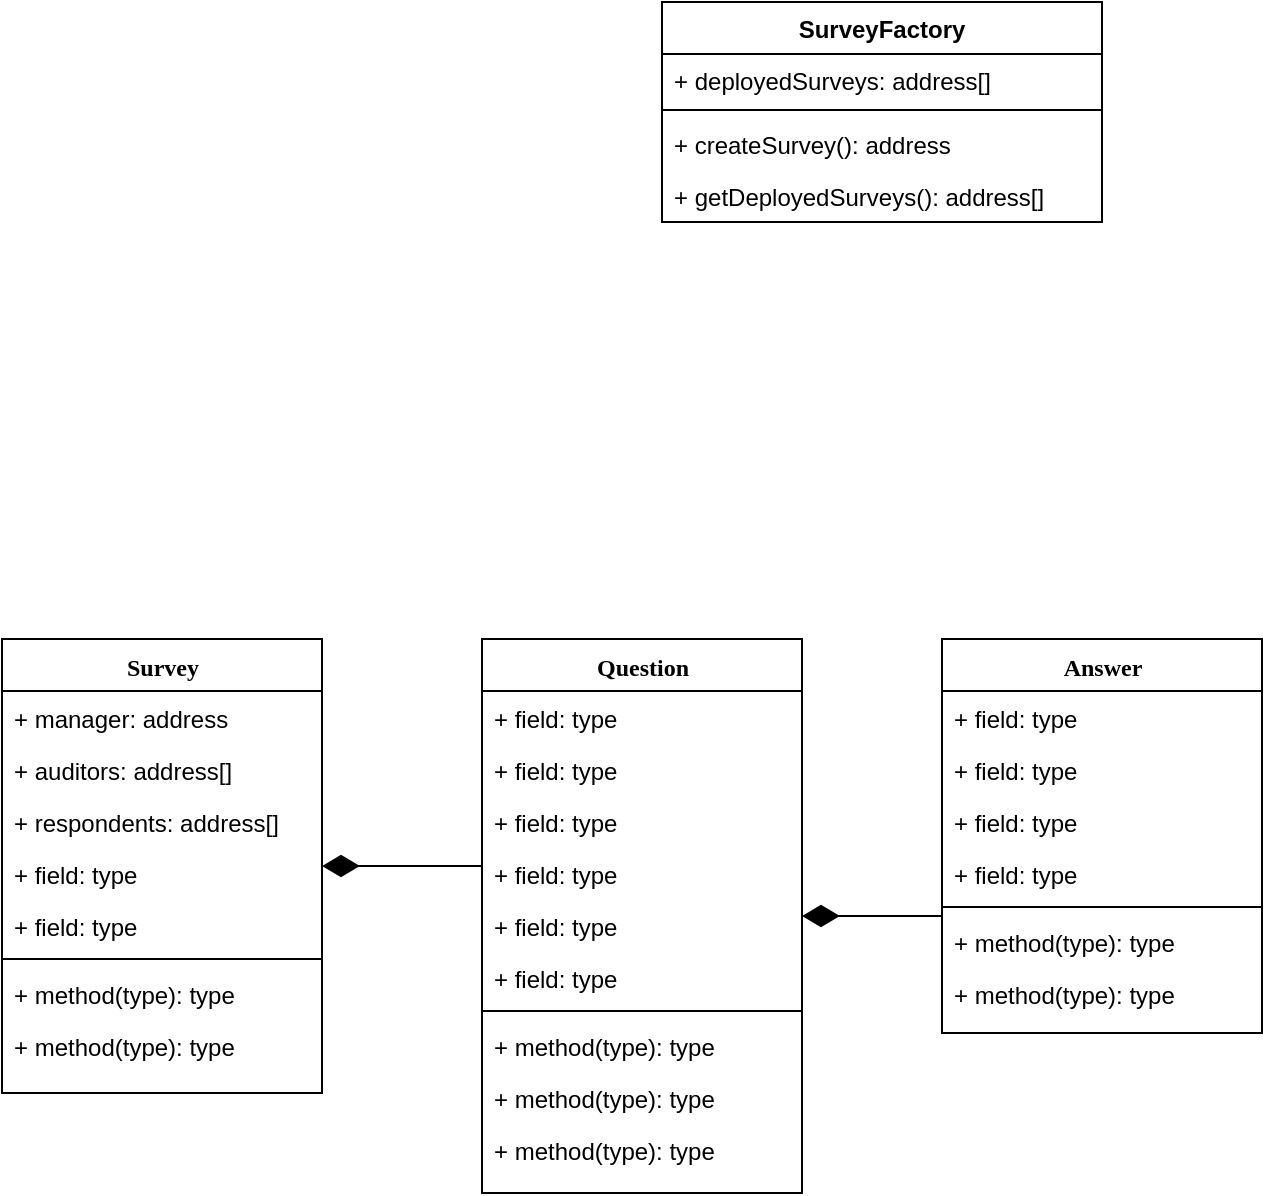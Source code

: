 <mxfile version="12.0.2" type="github" pages="1"><diagram id="fcifJbtDP7QPYl9Z5_X_" name="Page-1"><mxGraphModel dx="1213" dy="834" grid="1" gridSize="10" guides="1" tooltips="1" connect="1" arrows="1" fold="1" page="1" pageScale="1" pageWidth="850" pageHeight="1100" math="0" shadow="0"><root><mxCell id="0"/><mxCell id="1" parent="0"/><mxCell id="XaAqY8g9s356NiVA7sZ3-2" value="Survey" style="swimlane;html=1;fontStyle=1;align=center;verticalAlign=top;childLayout=stackLayout;horizontal=1;startSize=26;horizontalStack=0;resizeParent=1;resizeLast=0;collapsible=1;marginBottom=0;swimlaneFillColor=#ffffff;rounded=0;shadow=0;comic=0;labelBackgroundColor=none;strokeColor=#000000;strokeWidth=1;fillColor=none;fontFamily=Verdana;fontSize=12;fontColor=#000000;" parent="1" vertex="1"><mxGeometry x="160" y="467.5" width="160" height="227" as="geometry"/></mxCell><mxCell id="XaAqY8g9s356NiVA7sZ3-3" value="+ manager: address&lt;br&gt;" style="text;html=1;strokeColor=none;fillColor=none;align=left;verticalAlign=top;spacingLeft=4;spacingRight=4;whiteSpace=wrap;overflow=hidden;rotatable=0;points=[[0,0.5],[1,0.5]];portConstraint=eastwest;" parent="XaAqY8g9s356NiVA7sZ3-2" vertex="1"><mxGeometry y="26" width="160" height="26" as="geometry"/></mxCell><mxCell id="XaAqY8g9s356NiVA7sZ3-4" value="+ auditors: address[]" style="text;html=1;strokeColor=none;fillColor=none;align=left;verticalAlign=top;spacingLeft=4;spacingRight=4;whiteSpace=wrap;overflow=hidden;rotatable=0;points=[[0,0.5],[1,0.5]];portConstraint=eastwest;" parent="XaAqY8g9s356NiVA7sZ3-2" vertex="1"><mxGeometry y="52" width="160" height="26" as="geometry"/></mxCell><mxCell id="XaAqY8g9s356NiVA7sZ3-5" value="+ respondents: address[]" style="text;html=1;strokeColor=none;fillColor=none;align=left;verticalAlign=top;spacingLeft=4;spacingRight=4;whiteSpace=wrap;overflow=hidden;rotatable=0;points=[[0,0.5],[1,0.5]];portConstraint=eastwest;" parent="XaAqY8g9s356NiVA7sZ3-2" vertex="1"><mxGeometry y="78" width="160" height="26" as="geometry"/></mxCell><mxCell id="XaAqY8g9s356NiVA7sZ3-6" value="+ field: type" style="text;html=1;strokeColor=none;fillColor=none;align=left;verticalAlign=top;spacingLeft=4;spacingRight=4;whiteSpace=wrap;overflow=hidden;rotatable=0;points=[[0,0.5],[1,0.5]];portConstraint=eastwest;" parent="XaAqY8g9s356NiVA7sZ3-2" vertex="1"><mxGeometry y="104" width="160" height="26" as="geometry"/></mxCell><mxCell id="XaAqY8g9s356NiVA7sZ3-7" value="+ field: type" style="text;html=1;strokeColor=none;fillColor=none;align=left;verticalAlign=top;spacingLeft=4;spacingRight=4;whiteSpace=wrap;overflow=hidden;rotatable=0;points=[[0,0.5],[1,0.5]];portConstraint=eastwest;" parent="XaAqY8g9s356NiVA7sZ3-2" vertex="1"><mxGeometry y="130" width="160" height="26" as="geometry"/></mxCell><mxCell id="XaAqY8g9s356NiVA7sZ3-8" value="" style="line;html=1;strokeWidth=1;fillColor=none;align=left;verticalAlign=middle;spacingTop=-1;spacingLeft=3;spacingRight=3;rotatable=0;labelPosition=right;points=[];portConstraint=eastwest;" parent="XaAqY8g9s356NiVA7sZ3-2" vertex="1"><mxGeometry y="156" width="160" height="8" as="geometry"/></mxCell><mxCell id="XaAqY8g9s356NiVA7sZ3-9" value="+ method(type): type" style="text;html=1;strokeColor=none;fillColor=none;align=left;verticalAlign=top;spacingLeft=4;spacingRight=4;whiteSpace=wrap;overflow=hidden;rotatable=0;points=[[0,0.5],[1,0.5]];portConstraint=eastwest;" parent="XaAqY8g9s356NiVA7sZ3-2" vertex="1"><mxGeometry y="164" width="160" height="26" as="geometry"/></mxCell><mxCell id="XaAqY8g9s356NiVA7sZ3-10" value="+ method(type): type" style="text;html=1;strokeColor=none;fillColor=none;align=left;verticalAlign=top;spacingLeft=4;spacingRight=4;whiteSpace=wrap;overflow=hidden;rotatable=0;points=[[0,0.5],[1,0.5]];portConstraint=eastwest;" parent="XaAqY8g9s356NiVA7sZ3-2" vertex="1"><mxGeometry y="190" width="160" height="26" as="geometry"/></mxCell><mxCell id="XaAqY8g9s356NiVA7sZ3-11" style="edgeStyle=elbowEdgeStyle;html=1;labelBackgroundColor=none;startFill=1;startSize=16;endArrow=none;endFill=0;endSize=16;fontFamily=Verdana;fontSize=12;elbow=vertical;startArrow=diamondThin;" parent="1" source="XaAqY8g9s356NiVA7sZ3-12" target="XaAqY8g9s356NiVA7sZ3-23" edge="1"><mxGeometry relative="1" as="geometry"><Array as="points"><mxPoint x="760" y="584.5"/></Array></mxGeometry></mxCell><mxCell id="XaAqY8g9s356NiVA7sZ3-12" value="Question" style="swimlane;html=1;fontStyle=1;align=center;verticalAlign=top;childLayout=stackLayout;horizontal=1;startSize=26;horizontalStack=0;resizeParent=1;resizeLast=0;collapsible=1;marginBottom=0;swimlaneFillColor=#ffffff;rounded=0;shadow=0;comic=0;labelBackgroundColor=none;strokeColor=#000000;strokeWidth=1;fillColor=none;fontFamily=Verdana;fontSize=12;fontColor=#000000;" parent="1" vertex="1"><mxGeometry x="400" y="467.5" width="160" height="277" as="geometry"/></mxCell><mxCell id="XaAqY8g9s356NiVA7sZ3-13" value="+ field: type" style="text;html=1;strokeColor=none;fillColor=none;align=left;verticalAlign=top;spacingLeft=4;spacingRight=4;whiteSpace=wrap;overflow=hidden;rotatable=0;points=[[0,0.5],[1,0.5]];portConstraint=eastwest;" parent="XaAqY8g9s356NiVA7sZ3-12" vertex="1"><mxGeometry y="26" width="160" height="26" as="geometry"/></mxCell><mxCell id="XaAqY8g9s356NiVA7sZ3-14" value="+ field: type" style="text;html=1;strokeColor=none;fillColor=none;align=left;verticalAlign=top;spacingLeft=4;spacingRight=4;whiteSpace=wrap;overflow=hidden;rotatable=0;points=[[0,0.5],[1,0.5]];portConstraint=eastwest;" parent="XaAqY8g9s356NiVA7sZ3-12" vertex="1"><mxGeometry y="52" width="160" height="26" as="geometry"/></mxCell><mxCell id="XaAqY8g9s356NiVA7sZ3-15" value="+ field: type" style="text;html=1;strokeColor=none;fillColor=none;align=left;verticalAlign=top;spacingLeft=4;spacingRight=4;whiteSpace=wrap;overflow=hidden;rotatable=0;points=[[0,0.5],[1,0.5]];portConstraint=eastwest;" parent="XaAqY8g9s356NiVA7sZ3-12" vertex="1"><mxGeometry y="78" width="160" height="26" as="geometry"/></mxCell><mxCell id="XaAqY8g9s356NiVA7sZ3-16" value="+ field: type" style="text;html=1;strokeColor=none;fillColor=none;align=left;verticalAlign=top;spacingLeft=4;spacingRight=4;whiteSpace=wrap;overflow=hidden;rotatable=0;points=[[0,0.5],[1,0.5]];portConstraint=eastwest;" parent="XaAqY8g9s356NiVA7sZ3-12" vertex="1"><mxGeometry y="104" width="160" height="26" as="geometry"/></mxCell><mxCell id="XaAqY8g9s356NiVA7sZ3-17" value="+ field: type" style="text;html=1;strokeColor=none;fillColor=none;align=left;verticalAlign=top;spacingLeft=4;spacingRight=4;whiteSpace=wrap;overflow=hidden;rotatable=0;points=[[0,0.5],[1,0.5]];portConstraint=eastwest;" parent="XaAqY8g9s356NiVA7sZ3-12" vertex="1"><mxGeometry y="130" width="160" height="26" as="geometry"/></mxCell><mxCell id="XaAqY8g9s356NiVA7sZ3-18" value="+ field: type" style="text;html=1;strokeColor=none;fillColor=none;align=left;verticalAlign=top;spacingLeft=4;spacingRight=4;whiteSpace=wrap;overflow=hidden;rotatable=0;points=[[0,0.5],[1,0.5]];portConstraint=eastwest;" parent="XaAqY8g9s356NiVA7sZ3-12" vertex="1"><mxGeometry y="156" width="160" height="26" as="geometry"/></mxCell><mxCell id="XaAqY8g9s356NiVA7sZ3-19" value="" style="line;html=1;strokeWidth=1;fillColor=none;align=left;verticalAlign=middle;spacingTop=-1;spacingLeft=3;spacingRight=3;rotatable=0;labelPosition=right;points=[];portConstraint=eastwest;" parent="XaAqY8g9s356NiVA7sZ3-12" vertex="1"><mxGeometry y="182" width="160" height="8" as="geometry"/></mxCell><mxCell id="XaAqY8g9s356NiVA7sZ3-20" value="+ method(type): type" style="text;html=1;strokeColor=none;fillColor=none;align=left;verticalAlign=top;spacingLeft=4;spacingRight=4;whiteSpace=wrap;overflow=hidden;rotatable=0;points=[[0,0.5],[1,0.5]];portConstraint=eastwest;" parent="XaAqY8g9s356NiVA7sZ3-12" vertex="1"><mxGeometry y="190" width="160" height="26" as="geometry"/></mxCell><mxCell id="XaAqY8g9s356NiVA7sZ3-21" value="+ method(type): type" style="text;html=1;strokeColor=none;fillColor=none;align=left;verticalAlign=top;spacingLeft=4;spacingRight=4;whiteSpace=wrap;overflow=hidden;rotatable=0;points=[[0,0.5],[1,0.5]];portConstraint=eastwest;" parent="XaAqY8g9s356NiVA7sZ3-12" vertex="1"><mxGeometry y="216" width="160" height="26" as="geometry"/></mxCell><mxCell id="XaAqY8g9s356NiVA7sZ3-22" value="+ method(type): type" style="text;html=1;strokeColor=none;fillColor=none;align=left;verticalAlign=top;spacingLeft=4;spacingRight=4;whiteSpace=wrap;overflow=hidden;rotatable=0;points=[[0,0.5],[1,0.5]];portConstraint=eastwest;" parent="XaAqY8g9s356NiVA7sZ3-12" vertex="1"><mxGeometry y="242" width="160" height="26" as="geometry"/></mxCell><mxCell id="XaAqY8g9s356NiVA7sZ3-23" value="Answer" style="swimlane;html=1;fontStyle=1;align=center;verticalAlign=top;childLayout=stackLayout;horizontal=1;startSize=26;horizontalStack=0;resizeParent=1;resizeLast=0;collapsible=1;marginBottom=0;swimlaneFillColor=#ffffff;rounded=0;shadow=0;comic=0;labelBackgroundColor=none;strokeColor=#000000;strokeWidth=1;fillColor=none;fontFamily=Verdana;fontSize=12;fontColor=#000000;" parent="1" vertex="1"><mxGeometry x="630" y="467.5" width="160" height="197" as="geometry"/></mxCell><mxCell id="XaAqY8g9s356NiVA7sZ3-24" value="+ field: type" style="text;html=1;strokeColor=none;fillColor=none;align=left;verticalAlign=top;spacingLeft=4;spacingRight=4;whiteSpace=wrap;overflow=hidden;rotatable=0;points=[[0,0.5],[1,0.5]];portConstraint=eastwest;" parent="XaAqY8g9s356NiVA7sZ3-23" vertex="1"><mxGeometry y="26" width="160" height="26" as="geometry"/></mxCell><mxCell id="XaAqY8g9s356NiVA7sZ3-25" value="+ field: type" style="text;html=1;strokeColor=none;fillColor=none;align=left;verticalAlign=top;spacingLeft=4;spacingRight=4;whiteSpace=wrap;overflow=hidden;rotatable=0;points=[[0,0.5],[1,0.5]];portConstraint=eastwest;" parent="XaAqY8g9s356NiVA7sZ3-23" vertex="1"><mxGeometry y="52" width="160" height="26" as="geometry"/></mxCell><mxCell id="XaAqY8g9s356NiVA7sZ3-26" value="+ field: type" style="text;html=1;strokeColor=none;fillColor=none;align=left;verticalAlign=top;spacingLeft=4;spacingRight=4;whiteSpace=wrap;overflow=hidden;rotatable=0;points=[[0,0.5],[1,0.5]];portConstraint=eastwest;" parent="XaAqY8g9s356NiVA7sZ3-23" vertex="1"><mxGeometry y="78" width="160" height="26" as="geometry"/></mxCell><mxCell id="XaAqY8g9s356NiVA7sZ3-27" value="+ field: type" style="text;html=1;strokeColor=none;fillColor=none;align=left;verticalAlign=top;spacingLeft=4;spacingRight=4;whiteSpace=wrap;overflow=hidden;rotatable=0;points=[[0,0.5],[1,0.5]];portConstraint=eastwest;" parent="XaAqY8g9s356NiVA7sZ3-23" vertex="1"><mxGeometry y="104" width="160" height="26" as="geometry"/></mxCell><mxCell id="XaAqY8g9s356NiVA7sZ3-28" value="" style="line;html=1;strokeWidth=1;fillColor=none;align=left;verticalAlign=middle;spacingTop=-1;spacingLeft=3;spacingRight=3;rotatable=0;labelPosition=right;points=[];portConstraint=eastwest;" parent="XaAqY8g9s356NiVA7sZ3-23" vertex="1"><mxGeometry y="130" width="160" height="8" as="geometry"/></mxCell><mxCell id="XaAqY8g9s356NiVA7sZ3-29" value="+ method(type): type" style="text;html=1;strokeColor=none;fillColor=none;align=left;verticalAlign=top;spacingLeft=4;spacingRight=4;whiteSpace=wrap;overflow=hidden;rotatable=0;points=[[0,0.5],[1,0.5]];portConstraint=eastwest;" parent="XaAqY8g9s356NiVA7sZ3-23" vertex="1"><mxGeometry y="138" width="160" height="26" as="geometry"/></mxCell><mxCell id="XaAqY8g9s356NiVA7sZ3-30" value="+ method(type): type" style="text;html=1;strokeColor=none;fillColor=none;align=left;verticalAlign=top;spacingLeft=4;spacingRight=4;whiteSpace=wrap;overflow=hidden;rotatable=0;points=[[0,0.5],[1,0.5]];portConstraint=eastwest;" parent="XaAqY8g9s356NiVA7sZ3-23" vertex="1"><mxGeometry y="164" width="160" height="26" as="geometry"/></mxCell><mxCell id="XaAqY8g9s356NiVA7sZ3-31" value="" style="edgeStyle=elbowEdgeStyle;html=1;labelBackgroundColor=none;startFill=1;startSize=16;endArrow=none;endFill=0;endSize=16;fontFamily=Verdana;fontSize=12;elbow=vertical;startArrow=diamondThin;" parent="1" source="XaAqY8g9s356NiVA7sZ3-2" target="XaAqY8g9s356NiVA7sZ3-12" edge="1"><mxGeometry x="0.778" y="7" relative="1" as="geometry"><mxPoint x="320" y="644.382" as="sourcePoint"/><Array as="points"><mxPoint x="450" y="584.5"/></Array><mxPoint as="offset"/></mxGeometry></mxCell><mxCell id="XaAqY8g9s356NiVA7sZ3-36" value="SurveyFactory" style="swimlane;fontStyle=1;align=center;verticalAlign=top;childLayout=stackLayout;horizontal=1;startSize=26;horizontalStack=0;resizeParent=1;resizeParentMax=0;resizeLast=0;collapsible=1;marginBottom=0;" parent="1" vertex="1"><mxGeometry x="490" y="149" width="220" height="110" as="geometry"/></mxCell><object label="+ deployedSurveys: address[]&#10;" id="XaAqY8g9s356NiVA7sZ3-38"><mxCell style="text;strokeColor=none;fillColor=none;align=left;verticalAlign=top;spacingLeft=4;spacingRight=4;overflow=hidden;rotatable=0;points=[[0,0.5],[1,0.5]];portConstraint=eastwest;" parent="XaAqY8g9s356NiVA7sZ3-36" vertex="1"><mxGeometry y="26" width="220" height="24" as="geometry"/></mxCell></object><mxCell id="XaAqY8g9s356NiVA7sZ3-39" value="" style="line;strokeWidth=1;fillColor=none;align=left;verticalAlign=middle;spacingTop=-1;spacingLeft=3;spacingRight=3;rotatable=0;labelPosition=right;points=[];portConstraint=eastwest;" parent="XaAqY8g9s356NiVA7sZ3-36" vertex="1"><mxGeometry y="50" width="220" height="8" as="geometry"/></mxCell><mxCell id="XaAqY8g9s356NiVA7sZ3-40" value="+ createSurvey(): address" style="text;strokeColor=none;fillColor=none;align=left;verticalAlign=top;spacingLeft=4;spacingRight=4;overflow=hidden;rotatable=0;points=[[0,0.5],[1,0.5]];portConstraint=eastwest;" parent="XaAqY8g9s356NiVA7sZ3-36" vertex="1"><mxGeometry y="58" width="220" height="26" as="geometry"/></mxCell><mxCell id="lF5okxt6xxMF0EN6IqKi-1" value="+ getDeployedSurveys(): address[]" style="text;strokeColor=none;fillColor=none;align=left;verticalAlign=top;spacingLeft=4;spacingRight=4;overflow=hidden;rotatable=0;points=[[0,0.5],[1,0.5]];portConstraint=eastwest;" vertex="1" parent="XaAqY8g9s356NiVA7sZ3-36"><mxGeometry y="84" width="220" height="26" as="geometry"/></mxCell></root></mxGraphModel></diagram></mxfile>
